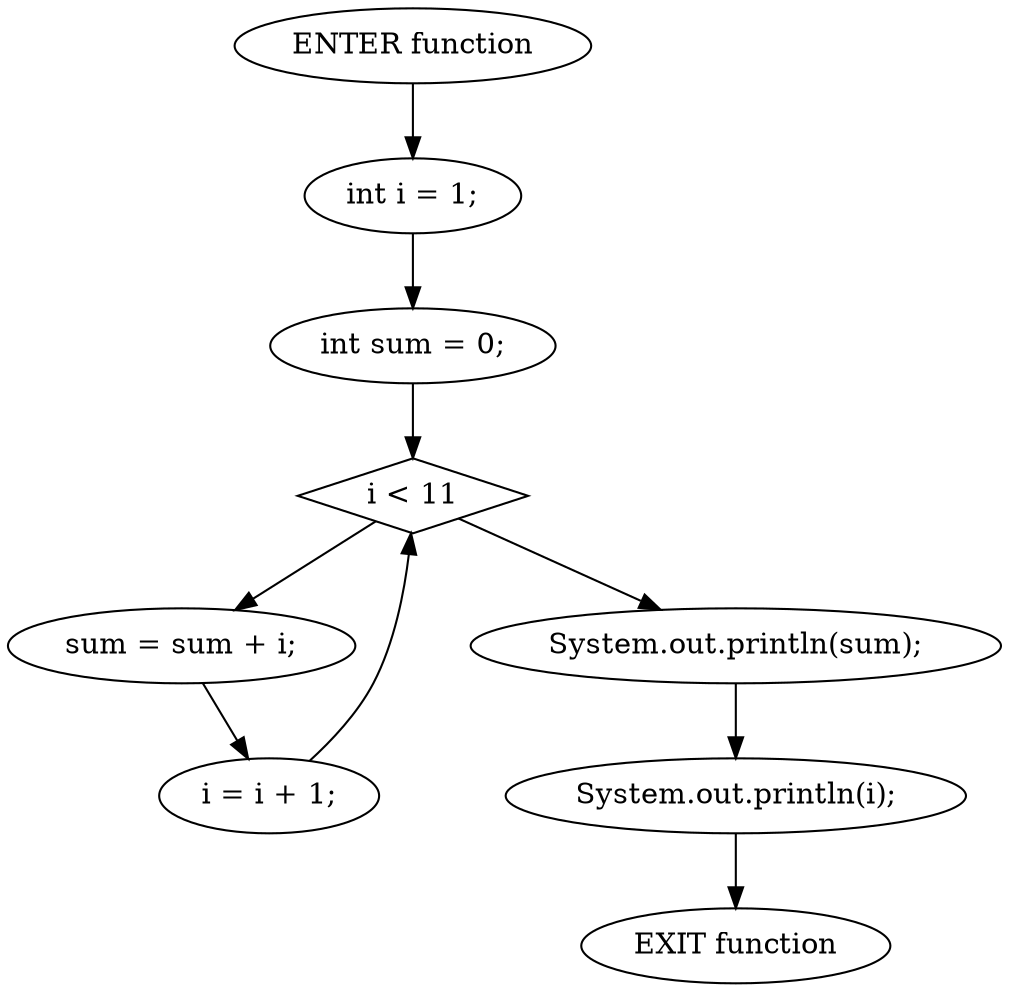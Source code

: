 digraph G {
  0 [ label="ENTER function" ];
  1 [ label="EXIT function" ];
  2 [ label="int i = 1;" ];
  3 [ label="int sum = 0;" ];
  4 [ shape="diamond" label="i < 11" ];
  5 [ label="sum = sum + i;" ];
  6 [ label="i = i + 1;" ];
  7 [ label="System.out.println(sum);" ];
  8 [ label="System.out.println(i);" ];
  0 -> 2;
  2 -> 3;
  3 -> 4;
  4 -> 5;
  5 -> 6;
  6 -> 4;
  4 -> 7;
  7 -> 8;
  8 -> 1;
}
